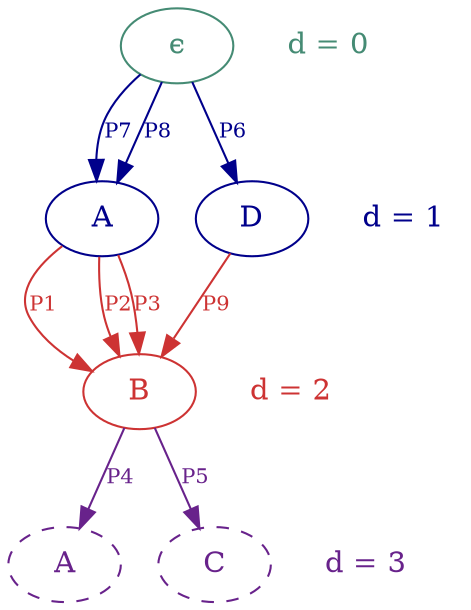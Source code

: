digraph {

    newrank = true;  // to properly display depth labels

    // depth 0
    color = "aquamarine4";
    node [color = "aquamarine4", fontcolor = "aquamarine4"];
    shape = invtrapezium;
    C_0 [label = "ϵ"];
    depth_0_node[label = "d = 0", shape = plaintext, fontcolor = "aquamarine4"];
    {rank = same; depth_0_node; C_0};

    // depth 1
    color = "blue4";
    node [color = "blue4", fontcolor = "blue4"];
    edge [color = "blue4", fontsize = 10, fontcolor = "blue4"];
    A_1 [label = "A"];
    D_1 [label = "D"];
    C_0 -> D_1 [label="P6"];
    C_0 -> A_1 [label="P7"];
    C_0 -> A_1 [label="P8"];
    depth_1_node[label = "d = 1", shape = plaintext, fontcolor = "blue4"];
    {rank = same; depth_1_node; A_1};

    // depth 2
    color = "brown3";
    node [color = "brown3", fontcolor = "brown3"];
    edge [color = "brown3", fontsize = 10, fontcolor = "brown3"];
    B_2 [label = "B"];
    A_1 -> B_2 [label="P1"];
    A_1 -> B_2 [label="P2"];
    A_1 -> B_2 [label="P3"];
    D_1 -> B_2 [label="P9"];
    depth_2_node[label = "d = 2", shape = plaintext, fontcolor = "brown3"];
    {rank = same; depth_2_node; B_2};

    // depth 3
    color = "darkorchid4";
    node [color = "darkorchid4", fontcolor = "darkorchid4"];
    edge [color = "darkorchid4", fontsize = 10, fontcolor = "darkorchid4"];
    A_3 [label = "A", style = dashed];
    C_3 [label = "C", style = dashed];
    B_2 -> A_3 [label="P4"];
    B_2 -> C_3 [label="P5"];
    depth_3_node[label = "d = 3", shape = plaintext, fontcolor = "darkorchid4"];
    {rank = same; depth_3_node; A_3};

}
